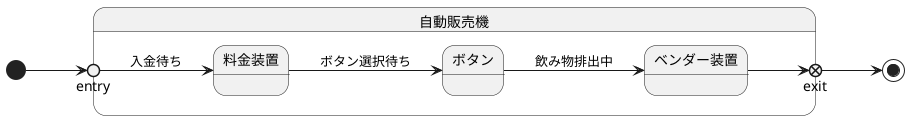 @startuml 演習6-4-5
left to right direction

state 自動販売機 {
    state entry <<entryPoint>>
    state exit <<exitPoint>>
    
    entry --> 料金装置 : 入金待ち
    料金装置 --> ボタン : ボタン選択待ち
    ボタン --> ベンダー装置 : 飲み物排出中
    ベンダー装置 --> exit 
}

[*] --> entry
exit --> [*]
@enduml